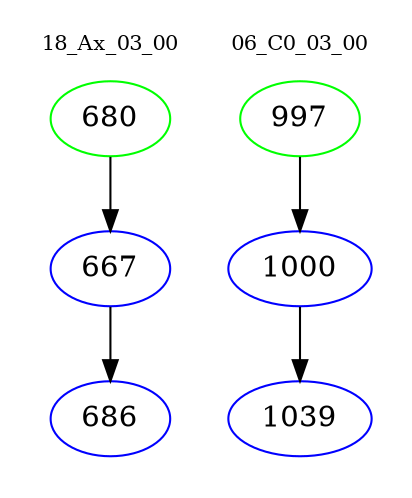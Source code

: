 digraph{
subgraph cluster_0 {
color = white
label = "18_Ax_03_00";
fontsize=10;
T0_680 [label="680", color="green"]
T0_680 -> T0_667 [color="black"]
T0_667 [label="667", color="blue"]
T0_667 -> T0_686 [color="black"]
T0_686 [label="686", color="blue"]
}
subgraph cluster_1 {
color = white
label = "06_C0_03_00";
fontsize=10;
T1_997 [label="997", color="green"]
T1_997 -> T1_1000 [color="black"]
T1_1000 [label="1000", color="blue"]
T1_1000 -> T1_1039 [color="black"]
T1_1039 [label="1039", color="blue"]
}
}
